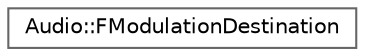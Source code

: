 digraph "Graphical Class Hierarchy"
{
 // INTERACTIVE_SVG=YES
 // LATEX_PDF_SIZE
  bgcolor="transparent";
  edge [fontname=Helvetica,fontsize=10,labelfontname=Helvetica,labelfontsize=10];
  node [fontname=Helvetica,fontsize=10,shape=box,height=0.2,width=0.4];
  rankdir="LR";
  Node0 [id="Node000000",label="Audio::FModulationDestination",height=0.2,width=0.4,color="grey40", fillcolor="white", style="filled",URL="$de/da6/structAudio_1_1FModulationDestination.html",tooltip=" "];
}
